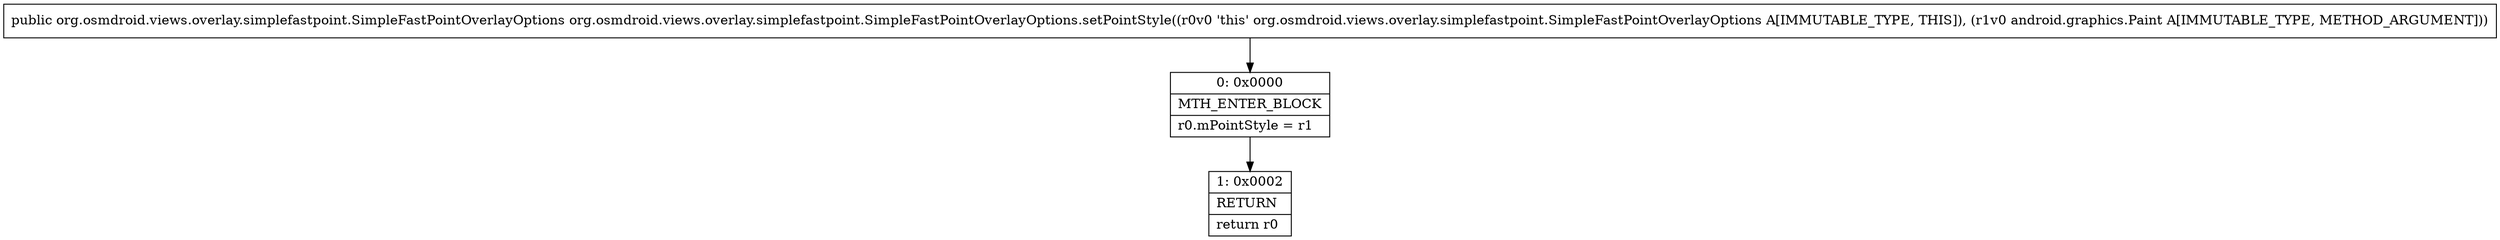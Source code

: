 digraph "CFG fororg.osmdroid.views.overlay.simplefastpoint.SimpleFastPointOverlayOptions.setPointStyle(Landroid\/graphics\/Paint;)Lorg\/osmdroid\/views\/overlay\/simplefastpoint\/SimpleFastPointOverlayOptions;" {
Node_0 [shape=record,label="{0\:\ 0x0000|MTH_ENTER_BLOCK\l|r0.mPointStyle = r1\l}"];
Node_1 [shape=record,label="{1\:\ 0x0002|RETURN\l|return r0\l}"];
MethodNode[shape=record,label="{public org.osmdroid.views.overlay.simplefastpoint.SimpleFastPointOverlayOptions org.osmdroid.views.overlay.simplefastpoint.SimpleFastPointOverlayOptions.setPointStyle((r0v0 'this' org.osmdroid.views.overlay.simplefastpoint.SimpleFastPointOverlayOptions A[IMMUTABLE_TYPE, THIS]), (r1v0 android.graphics.Paint A[IMMUTABLE_TYPE, METHOD_ARGUMENT])) }"];
MethodNode -> Node_0;
Node_0 -> Node_1;
}

